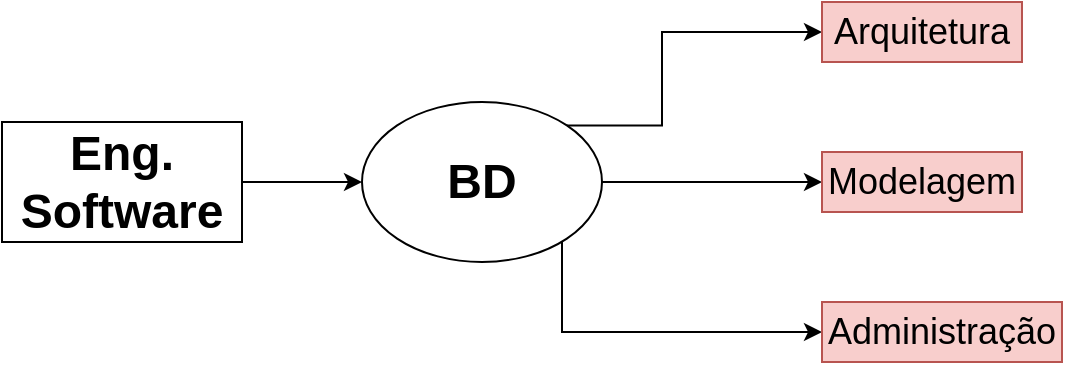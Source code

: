 <mxfile version="22.0.2" type="github">
  <diagram id="C5RBs43oDa-KdzZeNtuy" name="Page-1">
    <mxGraphModel dx="1035" dy="562" grid="1" gridSize="10" guides="1" tooltips="1" connect="1" arrows="1" fold="1" page="1" pageScale="1" pageWidth="827" pageHeight="1169" math="0" shadow="0">
      <root>
        <mxCell id="WIyWlLk6GJQsqaUBKTNV-0" />
        <mxCell id="WIyWlLk6GJQsqaUBKTNV-1" parent="WIyWlLk6GJQsqaUBKTNV-0" />
        <mxCell id="mPWh8ruG9UMkiWwDOitL-4" style="edgeStyle=orthogonalEdgeStyle;rounded=0;orthogonalLoop=1;jettySize=auto;html=1;entryX=0;entryY=0.5;entryDx=0;entryDy=0;" edge="1" parent="WIyWlLk6GJQsqaUBKTNV-1" source="mPWh8ruG9UMkiWwDOitL-0" target="mPWh8ruG9UMkiWwDOitL-3">
          <mxGeometry relative="1" as="geometry" />
        </mxCell>
        <mxCell id="mPWh8ruG9UMkiWwDOitL-0" value="&lt;h1&gt;Eng. Software&lt;/h1&gt;" style="rounded=0;whiteSpace=wrap;html=1;" vertex="1" parent="WIyWlLk6GJQsqaUBKTNV-1">
          <mxGeometry x="280" y="280" width="120" height="60" as="geometry" />
        </mxCell>
        <mxCell id="mPWh8ruG9UMkiWwDOitL-12" style="edgeStyle=orthogonalEdgeStyle;rounded=0;orthogonalLoop=1;jettySize=auto;html=1;exitX=1;exitY=0;exitDx=0;exitDy=0;entryX=0;entryY=0.5;entryDx=0;entryDy=0;" edge="1" parent="WIyWlLk6GJQsqaUBKTNV-1" source="mPWh8ruG9UMkiWwDOitL-3" target="mPWh8ruG9UMkiWwDOitL-9">
          <mxGeometry relative="1" as="geometry">
            <Array as="points">
              <mxPoint x="610" y="282" />
              <mxPoint x="610" y="235" />
            </Array>
          </mxGeometry>
        </mxCell>
        <mxCell id="mPWh8ruG9UMkiWwDOitL-13" style="edgeStyle=orthogonalEdgeStyle;rounded=0;orthogonalLoop=1;jettySize=auto;html=1;entryX=0;entryY=0.5;entryDx=0;entryDy=0;" edge="1" parent="WIyWlLk6GJQsqaUBKTNV-1" source="mPWh8ruG9UMkiWwDOitL-3" target="mPWh8ruG9UMkiWwDOitL-10">
          <mxGeometry relative="1" as="geometry" />
        </mxCell>
        <mxCell id="mPWh8ruG9UMkiWwDOitL-14" style="edgeStyle=orthogonalEdgeStyle;rounded=0;orthogonalLoop=1;jettySize=auto;html=1;entryX=0;entryY=0.5;entryDx=0;entryDy=0;exitX=1;exitY=1;exitDx=0;exitDy=0;" edge="1" parent="WIyWlLk6GJQsqaUBKTNV-1" source="mPWh8ruG9UMkiWwDOitL-3" target="mPWh8ruG9UMkiWwDOitL-11">
          <mxGeometry relative="1" as="geometry">
            <mxPoint x="610" y="352" as="sourcePoint" />
            <Array as="points">
              <mxPoint x="560" y="338" />
              <mxPoint x="560" y="385" />
            </Array>
          </mxGeometry>
        </mxCell>
        <mxCell id="mPWh8ruG9UMkiWwDOitL-3" value="&lt;h1&gt;BD&lt;/h1&gt;" style="ellipse;whiteSpace=wrap;html=1;" vertex="1" parent="WIyWlLk6GJQsqaUBKTNV-1">
          <mxGeometry x="460" y="270" width="120" height="80" as="geometry" />
        </mxCell>
        <mxCell id="mPWh8ruG9UMkiWwDOitL-9" value="&lt;font style=&quot;font-size: 18px;&quot;&gt;Arquitetura&lt;/font&gt;" style="text;html=1;strokeColor=#b85450;fillColor=#f8cecc;align=center;verticalAlign=middle;whiteSpace=wrap;rounded=0;" vertex="1" parent="WIyWlLk6GJQsqaUBKTNV-1">
          <mxGeometry x="690" y="220" width="100" height="30" as="geometry" />
        </mxCell>
        <mxCell id="mPWh8ruG9UMkiWwDOitL-10" value="&lt;font style=&quot;font-size: 18px;&quot;&gt;Modelagem&lt;/font&gt;" style="text;html=1;strokeColor=#b85450;fillColor=#f8cecc;align=center;verticalAlign=middle;whiteSpace=wrap;rounded=0;" vertex="1" parent="WIyWlLk6GJQsqaUBKTNV-1">
          <mxGeometry x="690" y="295" width="100" height="30" as="geometry" />
        </mxCell>
        <mxCell id="mPWh8ruG9UMkiWwDOitL-11" value="&lt;font style=&quot;font-size: 18px;&quot;&gt;Administração&lt;/font&gt;" style="text;html=1;strokeColor=#b85450;fillColor=#f8cecc;align=center;verticalAlign=middle;whiteSpace=wrap;rounded=0;" vertex="1" parent="WIyWlLk6GJQsqaUBKTNV-1">
          <mxGeometry x="690" y="370" width="120" height="30" as="geometry" />
        </mxCell>
      </root>
    </mxGraphModel>
  </diagram>
</mxfile>
